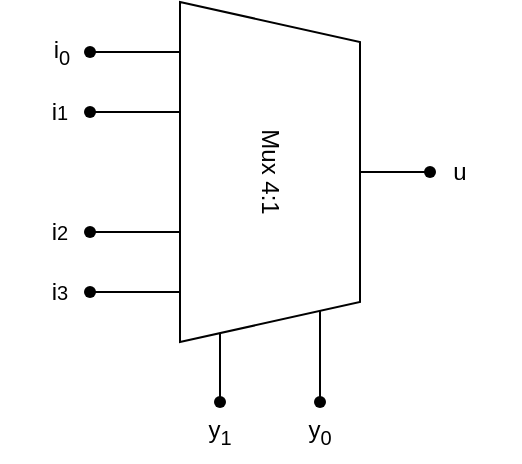 <mxfile version="24.7.17">
  <diagram name="Page-1" id="8cZ6Xq9DULexrG3_bVyF">
    <mxGraphModel dx="670" dy="486" grid="1" gridSize="10" guides="1" tooltips="1" connect="1" arrows="1" fold="1" page="1" pageScale="1" pageWidth="827" pageHeight="1169" math="0" shadow="0">
      <root>
        <mxCell id="0" />
        <mxCell id="1" parent="0" />
        <mxCell id="LFg2o57aKSzh8ovRftja-25" value="i&lt;sub&gt;0&lt;/sub&gt;" style="text;html=1;align=center;verticalAlign=middle;whiteSpace=wrap;rounded=0;container=0;" parent="1" vertex="1">
          <mxGeometry x="271" y="330" width="60" height="30" as="geometry" />
        </mxCell>
        <mxCell id="LFg2o57aKSzh8ovRftja-29" value="y&lt;sub&gt;1&lt;/sub&gt;" style="text;html=1;align=center;verticalAlign=middle;whiteSpace=wrap;rounded=0;container=0;" parent="1" vertex="1">
          <mxGeometry x="350" y="520" width="60" height="30" as="geometry" />
        </mxCell>
        <mxCell id="LFg2o57aKSzh8ovRftja-3" value="" style="endArrow=none;html=1;rounded=0;" parent="1" edge="1">
          <mxGeometry width="50" height="50" relative="1" as="geometry">
            <mxPoint x="380" y="520" as="sourcePoint" />
            <mxPoint x="380" y="460" as="targetPoint" />
          </mxGeometry>
        </mxCell>
        <mxCell id="LFg2o57aKSzh8ovRftja-5" value="" style="shape=waypoint;sketch=0;fillStyle=solid;size=6;pointerEvents=1;points=[];fillColor=none;resizable=0;rotatable=0;perimeter=centerPerimeter;snapToPoint=1;container=0;" parent="1" vertex="1">
          <mxGeometry x="370" y="510" width="20" height="20" as="geometry" />
        </mxCell>
        <mxCell id="LFg2o57aKSzh8ovRftja-14" value="" style="endArrow=none;html=1;rounded=0;" parent="1" edge="1">
          <mxGeometry width="50" height="50" relative="1" as="geometry">
            <mxPoint x="315" y="345" as="sourcePoint" />
            <mxPoint x="375" y="345" as="targetPoint" />
          </mxGeometry>
        </mxCell>
        <mxCell id="LFg2o57aKSzh8ovRftja-15" value="" style="shape=waypoint;sketch=0;fillStyle=solid;size=6;pointerEvents=1;points=[];fillColor=none;resizable=0;rotatable=0;perimeter=centerPerimeter;snapToPoint=1;rotation=90;container=0;" parent="1" vertex="1">
          <mxGeometry x="305" y="335" width="20" height="20" as="geometry" />
        </mxCell>
        <mxCell id="LFg2o57aKSzh8ovRftja-17" value="" style="endArrow=none;html=1;rounded=0;" parent="1" edge="1">
          <mxGeometry width="50" height="50" relative="1" as="geometry">
            <mxPoint x="315" y="375" as="sourcePoint" />
            <mxPoint x="375" y="375" as="targetPoint" />
          </mxGeometry>
        </mxCell>
        <mxCell id="LFg2o57aKSzh8ovRftja-18" value="" style="shape=waypoint;sketch=0;fillStyle=solid;size=6;pointerEvents=1;points=[];fillColor=none;resizable=0;rotatable=0;perimeter=centerPerimeter;snapToPoint=1;rotation=90;container=0;" parent="1" vertex="1">
          <mxGeometry x="305" y="365" width="20" height="20" as="geometry" />
        </mxCell>
        <mxCell id="LFg2o57aKSzh8ovRftja-26" value="i&lt;span style=&quot;font-size: 10px;&quot;&gt;1&lt;/span&gt;" style="text;html=1;align=center;verticalAlign=middle;whiteSpace=wrap;rounded=0;container=0;" parent="1" vertex="1">
          <mxGeometry x="270" y="360" width="60" height="30" as="geometry" />
        </mxCell>
        <mxCell id="LFg2o57aKSzh8ovRftja-20" value="" style="endArrow=none;html=1;rounded=0;" parent="1" edge="1">
          <mxGeometry width="50" height="50" relative="1" as="geometry">
            <mxPoint x="315" y="465" as="sourcePoint" />
            <mxPoint x="375" y="465" as="targetPoint" />
          </mxGeometry>
        </mxCell>
        <mxCell id="LFg2o57aKSzh8ovRftja-21" value="" style="shape=waypoint;sketch=0;fillStyle=solid;size=6;pointerEvents=1;points=[];fillColor=none;resizable=0;rotatable=0;perimeter=centerPerimeter;snapToPoint=1;rotation=90;container=0;" parent="1" vertex="1">
          <mxGeometry x="305" y="455" width="20" height="20" as="geometry" />
        </mxCell>
        <mxCell id="LFg2o57aKSzh8ovRftja-28" value="i&lt;span style=&quot;font-size: 10px;&quot;&gt;3&lt;/span&gt;" style="text;html=1;align=center;verticalAlign=middle;whiteSpace=wrap;rounded=0;container=0;" parent="1" vertex="1">
          <mxGeometry x="270" y="450" width="60" height="30" as="geometry" />
        </mxCell>
        <mxCell id="LFg2o57aKSzh8ovRftja-23" value="" style="endArrow=none;html=1;rounded=0;" parent="1" edge="1">
          <mxGeometry width="50" height="50" relative="1" as="geometry">
            <mxPoint x="315" y="435" as="sourcePoint" />
            <mxPoint x="375" y="435" as="targetPoint" />
          </mxGeometry>
        </mxCell>
        <mxCell id="LFg2o57aKSzh8ovRftja-24" value="" style="shape=waypoint;sketch=0;fillStyle=solid;size=6;pointerEvents=1;points=[];fillColor=none;resizable=0;rotatable=0;perimeter=centerPerimeter;snapToPoint=1;rotation=90;container=0;" parent="1" vertex="1">
          <mxGeometry x="305" y="425" width="20" height="20" as="geometry" />
        </mxCell>
        <mxCell id="LFg2o57aKSzh8ovRftja-27" value="i&lt;span style=&quot;font-size: 10px;&quot;&gt;2&lt;/span&gt;" style="text;html=1;align=center;verticalAlign=middle;whiteSpace=wrap;rounded=0;container=0;" parent="1" vertex="1">
          <mxGeometry x="270" y="420" width="60" height="30" as="geometry" />
        </mxCell>
        <mxCell id="LFg2o57aKSzh8ovRftja-30" value="y&lt;sub&gt;0&lt;/sub&gt;" style="text;html=1;align=center;verticalAlign=middle;whiteSpace=wrap;rounded=0;container=0;" parent="1" vertex="1">
          <mxGeometry x="400" y="520" width="60" height="30" as="geometry" />
        </mxCell>
        <mxCell id="uvSlfGjmGZ_Y9QGt2AUJ-31" value="" style="group" vertex="1" connectable="0" parent="1">
          <mxGeometry x="420" y="460" width="20" height="70" as="geometry" />
        </mxCell>
        <mxCell id="LFg2o57aKSzh8ovRftja-11" value="" style="endArrow=none;html=1;rounded=0;" parent="uvSlfGjmGZ_Y9QGt2AUJ-31" edge="1">
          <mxGeometry width="50" height="50" relative="1" as="geometry">
            <mxPoint x="10" y="60" as="sourcePoint" />
            <mxPoint x="10" as="targetPoint" />
          </mxGeometry>
        </mxCell>
        <mxCell id="LFg2o57aKSzh8ovRftja-12" value="" style="shape=waypoint;sketch=0;fillStyle=solid;size=6;pointerEvents=1;points=[];fillColor=none;resizable=0;rotatable=0;perimeter=centerPerimeter;snapToPoint=1;container=0;" parent="uvSlfGjmGZ_Y9QGt2AUJ-31" vertex="1">
          <mxGeometry y="50" width="20" height="20" as="geometry" />
        </mxCell>
        <mxCell id="uvSlfGjmGZ_Y9QGt2AUJ-32" value="" style="group;rotation=-90;" vertex="1" connectable="0" parent="1">
          <mxGeometry x="450" y="370" width="20" height="70" as="geometry" />
        </mxCell>
        <mxCell id="uvSlfGjmGZ_Y9QGt2AUJ-33" value="" style="endArrow=none;html=1;rounded=0;" edge="1" parent="uvSlfGjmGZ_Y9QGt2AUJ-32">
          <mxGeometry width="50" height="50" relative="1" as="geometry">
            <mxPoint x="35" y="35" as="sourcePoint" />
            <mxPoint x="-25" y="35" as="targetPoint" />
          </mxGeometry>
        </mxCell>
        <mxCell id="uvSlfGjmGZ_Y9QGt2AUJ-34" value="" style="shape=waypoint;sketch=0;fillStyle=solid;size=6;pointerEvents=1;points=[];fillColor=none;resizable=0;rotatable=0;perimeter=centerPerimeter;snapToPoint=1;container=0;rotation=-90;" vertex="1" parent="uvSlfGjmGZ_Y9QGt2AUJ-32">
          <mxGeometry x="25" y="25" width="20" height="20" as="geometry" />
        </mxCell>
        <mxCell id="uvSlfGjmGZ_Y9QGt2AUJ-35" value="u" style="text;html=1;align=center;verticalAlign=middle;whiteSpace=wrap;rounded=0;container=0;" vertex="1" parent="1">
          <mxGeometry x="470" y="390" width="60" height="30" as="geometry" />
        </mxCell>
        <mxCell id="LFg2o57aKSzh8ovRftja-1" value="Mux 4:1" style="shape=trapezoid;perimeter=trapezoidPerimeter;whiteSpace=wrap;html=1;fixedSize=1;rotation=90;container=0;" parent="1" vertex="1">
          <mxGeometry x="320" y="360" width="170" height="90" as="geometry" />
        </mxCell>
      </root>
    </mxGraphModel>
  </diagram>
</mxfile>

